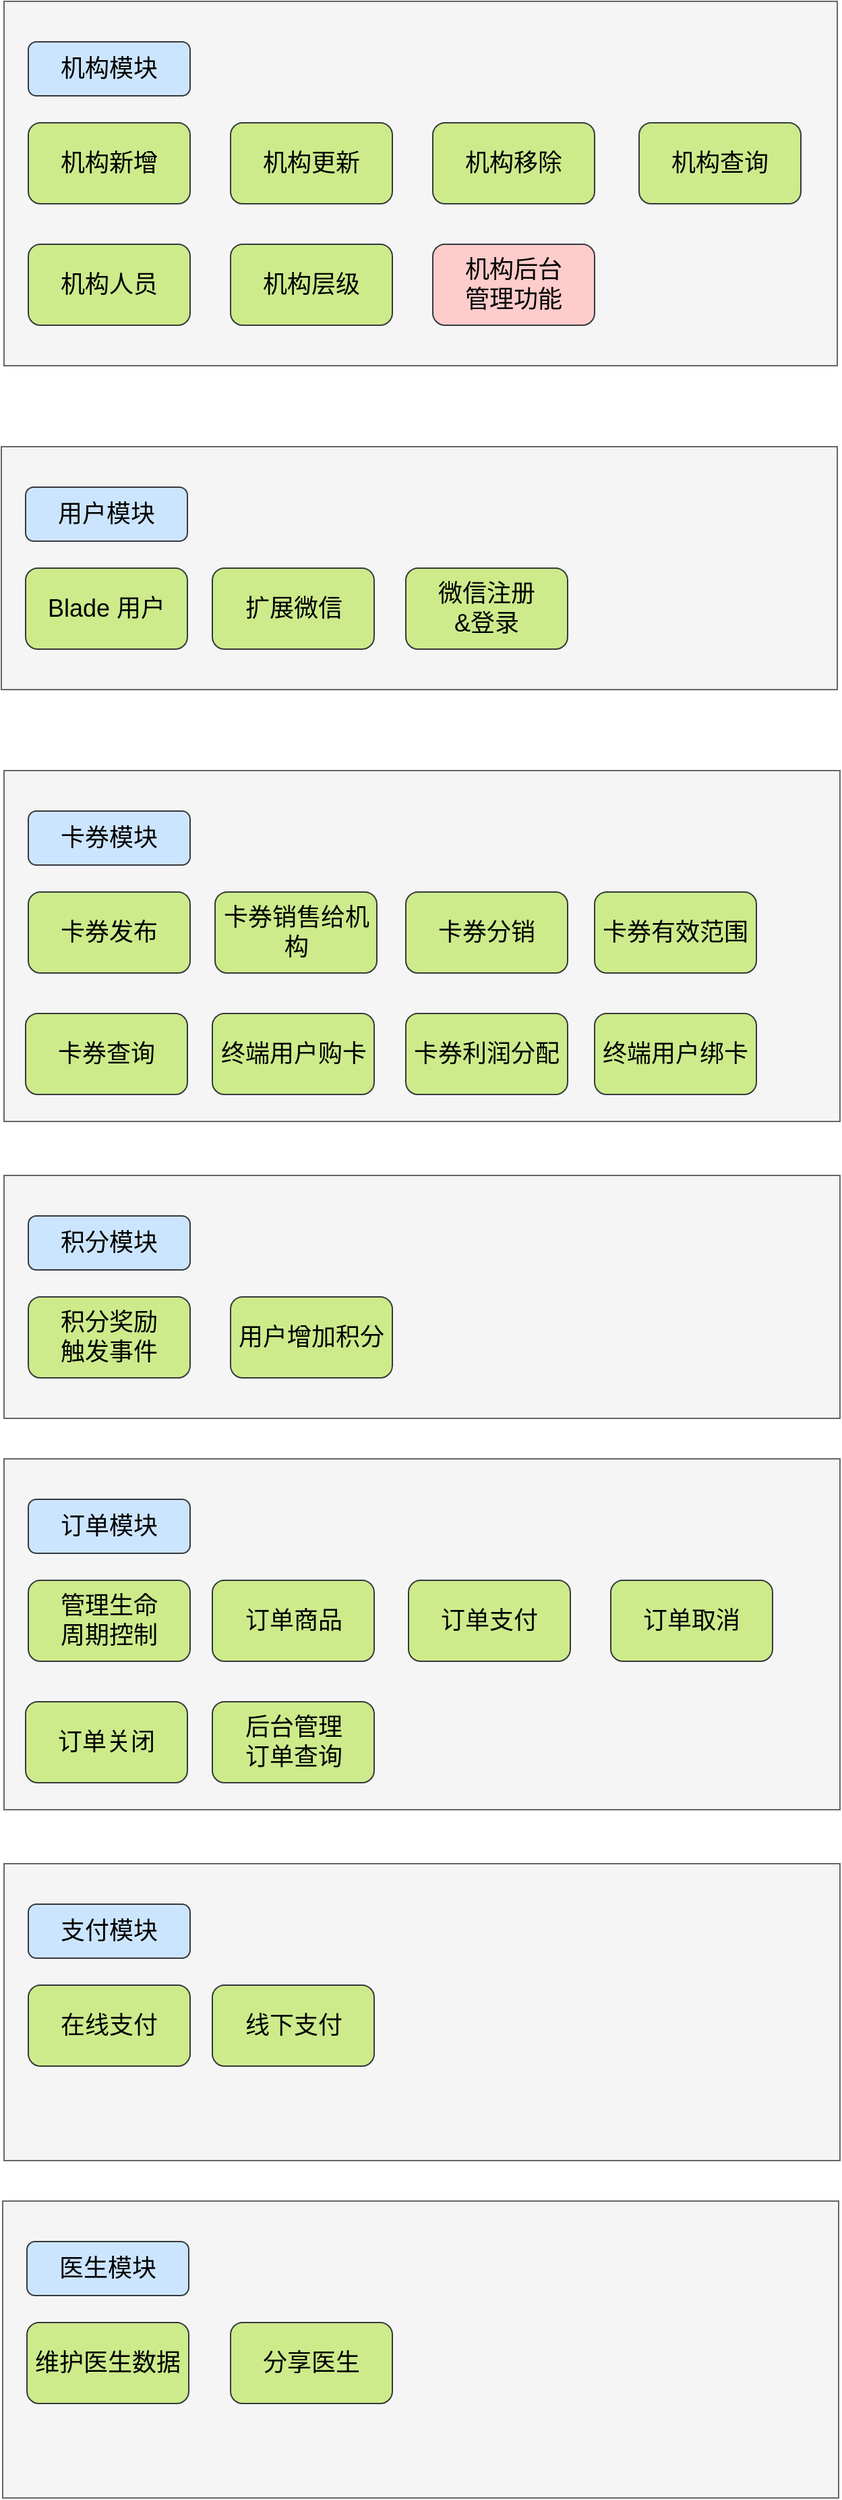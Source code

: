 <mxfile version="20.6.0" type="github">
  <diagram id="eNkfV0XAbYjv7dDU_iYc" name="第 1 页">
    <mxGraphModel dx="1835" dy="1053" grid="1" gridSize="10" guides="1" tooltips="1" connect="1" arrows="1" fold="1" page="1" pageScale="1" pageWidth="413" pageHeight="291" math="0" shadow="0">
      <root>
        <mxCell id="0" />
        <mxCell id="1" parent="0" />
        <mxCell id="SsoEdK-T8yu-xdgHH_tw-1" value="" style="rounded=0;whiteSpace=wrap;html=1;fillColor=#f5f5f5;fontColor=#333333;strokeColor=#666666;" vertex="1" parent="1">
          <mxGeometry x="-70" y="-190" width="618" height="270" as="geometry" />
        </mxCell>
        <mxCell id="SsoEdK-T8yu-xdgHH_tw-2" value="&lt;font style=&quot;font-size: 18px;&quot;&gt;机构新增&lt;/font&gt;" style="rounded=1;whiteSpace=wrap;html=1;fillColor=#cdeb8b;strokeColor=#36393d;" vertex="1" parent="1">
          <mxGeometry x="-52" y="-100" width="120" height="60" as="geometry" />
        </mxCell>
        <mxCell id="SsoEdK-T8yu-xdgHH_tw-3" value="&lt;font style=&quot;font-size: 18px;&quot;&gt;机构更新&lt;/font&gt;" style="rounded=1;whiteSpace=wrap;html=1;fillColor=#cdeb8b;strokeColor=#36393d;" vertex="1" parent="1">
          <mxGeometry x="98" y="-100" width="120" height="60" as="geometry" />
        </mxCell>
        <mxCell id="SsoEdK-T8yu-xdgHH_tw-4" value="&lt;font style=&quot;font-size: 18px;&quot;&gt;机构移除&lt;/font&gt;" style="rounded=1;whiteSpace=wrap;html=1;fillColor=#cdeb8b;strokeColor=#36393d;" vertex="1" parent="1">
          <mxGeometry x="248" y="-100" width="120" height="60" as="geometry" />
        </mxCell>
        <mxCell id="SsoEdK-T8yu-xdgHH_tw-5" value="&lt;font style=&quot;font-size: 18px;&quot;&gt;机构查询&lt;/font&gt;" style="rounded=1;whiteSpace=wrap;html=1;fillColor=#cdeb8b;strokeColor=#36393d;" vertex="1" parent="1">
          <mxGeometry x="401" y="-100" width="120" height="60" as="geometry" />
        </mxCell>
        <mxCell id="SsoEdK-T8yu-xdgHH_tw-6" value="&lt;font style=&quot;font-size: 18px;&quot;&gt;机构层级&lt;/font&gt;" style="rounded=1;whiteSpace=wrap;html=1;fillColor=#cdeb8b;strokeColor=#36393d;" vertex="1" parent="1">
          <mxGeometry x="98" y="-10" width="120" height="60" as="geometry" />
        </mxCell>
        <mxCell id="SsoEdK-T8yu-xdgHH_tw-7" value="&lt;font style=&quot;font-size: 18px;&quot;&gt;机构人员&lt;/font&gt;" style="rounded=1;whiteSpace=wrap;html=1;fillColor=#cdeb8b;strokeColor=#36393d;" vertex="1" parent="1">
          <mxGeometry x="-52" y="-10" width="120" height="60" as="geometry" />
        </mxCell>
        <mxCell id="SsoEdK-T8yu-xdgHH_tw-8" value="&lt;font style=&quot;font-size: 18px;&quot;&gt;机构模块&lt;/font&gt;" style="rounded=1;whiteSpace=wrap;html=1;fillColor=#cce5ff;strokeColor=#36393d;" vertex="1" parent="1">
          <mxGeometry x="-52" y="-160" width="120" height="40" as="geometry" />
        </mxCell>
        <mxCell id="SsoEdK-T8yu-xdgHH_tw-9" value="&lt;font style=&quot;font-size: 18px;&quot;&gt;机构后台&lt;br&gt;管理功能&lt;/font&gt;" style="rounded=1;whiteSpace=wrap;html=1;fillColor=#ffcccc;strokeColor=#36393d;" vertex="1" parent="1">
          <mxGeometry x="248" y="-10" width="120" height="60" as="geometry" />
        </mxCell>
        <mxCell id="SsoEdK-T8yu-xdgHH_tw-10" value="" style="rounded=0;whiteSpace=wrap;html=1;fillColor=#f5f5f5;fontColor=#333333;strokeColor=#666666;" vertex="1" parent="1">
          <mxGeometry x="-72" y="140" width="620" height="180" as="geometry" />
        </mxCell>
        <mxCell id="SsoEdK-T8yu-xdgHH_tw-11" value="&lt;span style=&quot;font-size: 18px;&quot;&gt;Blade 用户&lt;/span&gt;" style="rounded=1;whiteSpace=wrap;html=1;fillColor=#cdeb8b;strokeColor=#36393d;" vertex="1" parent="1">
          <mxGeometry x="-54" y="230" width="120" height="60" as="geometry" />
        </mxCell>
        <mxCell id="SsoEdK-T8yu-xdgHH_tw-12" value="&lt;font style=&quot;font-size: 18px;&quot;&gt;微信注册&lt;br&gt;&amp;amp;登录&lt;/font&gt;" style="rounded=1;whiteSpace=wrap;html=1;fillColor=#cdeb8b;strokeColor=#36393d;" vertex="1" parent="1">
          <mxGeometry x="228" y="230" width="120" height="60" as="geometry" />
        </mxCell>
        <mxCell id="SsoEdK-T8yu-xdgHH_tw-17" value="&lt;font style=&quot;font-size: 18px;&quot;&gt;用户模块&lt;/font&gt;" style="rounded=1;whiteSpace=wrap;html=1;fillColor=#cce5ff;strokeColor=#36393d;" vertex="1" parent="1">
          <mxGeometry x="-54" y="170" width="120" height="40" as="geometry" />
        </mxCell>
        <mxCell id="SsoEdK-T8yu-xdgHH_tw-21" value="&lt;span style=&quot;font-size: 18px;&quot;&gt;扩展微信&lt;/span&gt;" style="rounded=1;whiteSpace=wrap;html=1;fillColor=#cdeb8b;strokeColor=#36393d;" vertex="1" parent="1">
          <mxGeometry x="84.5" y="230" width="120" height="60" as="geometry" />
        </mxCell>
        <mxCell id="SsoEdK-T8yu-xdgHH_tw-23" value="" style="rounded=0;whiteSpace=wrap;html=1;fillColor=#f5f5f5;fontColor=#333333;strokeColor=#666666;" vertex="1" parent="1">
          <mxGeometry x="-70" y="380" width="620" height="260" as="geometry" />
        </mxCell>
        <mxCell id="SsoEdK-T8yu-xdgHH_tw-24" value="&lt;span style=&quot;font-size: 18px;&quot;&gt;卡券发布&lt;/span&gt;" style="rounded=1;whiteSpace=wrap;html=1;fillColor=#cdeb8b;strokeColor=#36393d;" vertex="1" parent="1">
          <mxGeometry x="-52" y="470" width="120" height="60" as="geometry" />
        </mxCell>
        <mxCell id="SsoEdK-T8yu-xdgHH_tw-25" value="&lt;span style=&quot;font-size: 18px;&quot;&gt;卡券销售给机构&lt;/span&gt;" style="rounded=1;whiteSpace=wrap;html=1;fillColor=#cdeb8b;strokeColor=#36393d;" vertex="1" parent="1">
          <mxGeometry x="86.5" y="470" width="120" height="60" as="geometry" />
        </mxCell>
        <mxCell id="SsoEdK-T8yu-xdgHH_tw-26" value="&lt;font style=&quot;font-size: 18px;&quot;&gt;卡券模块&lt;/font&gt;" style="rounded=1;whiteSpace=wrap;html=1;fillColor=#cce5ff;strokeColor=#36393d;" vertex="1" parent="1">
          <mxGeometry x="-52" y="410" width="120" height="40" as="geometry" />
        </mxCell>
        <mxCell id="SsoEdK-T8yu-xdgHH_tw-27" value="&lt;span style=&quot;font-size: 18px;&quot;&gt;卡券分销&lt;/span&gt;" style="rounded=1;whiteSpace=wrap;html=1;fillColor=#cdeb8b;strokeColor=#36393d;" vertex="1" parent="1">
          <mxGeometry x="228" y="470" width="120" height="60" as="geometry" />
        </mxCell>
        <mxCell id="SsoEdK-T8yu-xdgHH_tw-28" value="&lt;span style=&quot;font-size: 18px;&quot;&gt;卡券有效范围&lt;/span&gt;" style="rounded=1;whiteSpace=wrap;html=1;fillColor=#cdeb8b;strokeColor=#36393d;" vertex="1" parent="1">
          <mxGeometry x="368" y="470" width="120" height="60" as="geometry" />
        </mxCell>
        <mxCell id="SsoEdK-T8yu-xdgHH_tw-29" value="&lt;span style=&quot;font-size: 18px;&quot;&gt;卡券查询&lt;/span&gt;" style="rounded=1;whiteSpace=wrap;html=1;fillColor=#cdeb8b;strokeColor=#36393d;" vertex="1" parent="1">
          <mxGeometry x="-54" y="560" width="120" height="60" as="geometry" />
        </mxCell>
        <mxCell id="SsoEdK-T8yu-xdgHH_tw-30" value="&lt;span style=&quot;font-size: 18px;&quot;&gt;终端用户购卡&lt;/span&gt;" style="rounded=1;whiteSpace=wrap;html=1;fillColor=#cdeb8b;strokeColor=#36393d;" vertex="1" parent="1">
          <mxGeometry x="84.5" y="560" width="120" height="60" as="geometry" />
        </mxCell>
        <mxCell id="SsoEdK-T8yu-xdgHH_tw-31" value="&lt;span style=&quot;font-size: 18px;&quot;&gt;卡券利润分配&lt;/span&gt;" style="rounded=1;whiteSpace=wrap;html=1;fillColor=#cdeb8b;strokeColor=#36393d;" vertex="1" parent="1">
          <mxGeometry x="228" y="560" width="120" height="60" as="geometry" />
        </mxCell>
        <mxCell id="SsoEdK-T8yu-xdgHH_tw-32" value="&lt;span style=&quot;font-size: 18px;&quot;&gt;终端用户绑卡&lt;/span&gt;" style="rounded=1;whiteSpace=wrap;html=1;fillColor=#cdeb8b;strokeColor=#36393d;" vertex="1" parent="1">
          <mxGeometry x="368" y="560" width="120" height="60" as="geometry" />
        </mxCell>
        <mxCell id="SsoEdK-T8yu-xdgHH_tw-33" value="" style="rounded=0;whiteSpace=wrap;html=1;fillColor=#f5f5f5;fontColor=#333333;strokeColor=#666666;" vertex="1" parent="1">
          <mxGeometry x="-70" y="680" width="620" height="180" as="geometry" />
        </mxCell>
        <mxCell id="SsoEdK-T8yu-xdgHH_tw-34" value="&lt;span style=&quot;font-size: 18px;&quot;&gt;积分奖励&lt;br&gt;触发事件&lt;/span&gt;" style="rounded=1;whiteSpace=wrap;html=1;fillColor=#cdeb8b;strokeColor=#36393d;" vertex="1" parent="1">
          <mxGeometry x="-52" y="770" width="120" height="60" as="geometry" />
        </mxCell>
        <mxCell id="SsoEdK-T8yu-xdgHH_tw-36" value="&lt;font style=&quot;font-size: 18px;&quot;&gt;积分模块&lt;/font&gt;" style="rounded=1;whiteSpace=wrap;html=1;fillColor=#cce5ff;strokeColor=#36393d;" vertex="1" parent="1">
          <mxGeometry x="-52" y="710" width="120" height="40" as="geometry" />
        </mxCell>
        <mxCell id="SsoEdK-T8yu-xdgHH_tw-42" value="&lt;span style=&quot;font-size: 18px;&quot;&gt;用户增加积分&lt;/span&gt;" style="rounded=1;whiteSpace=wrap;html=1;fillColor=#cdeb8b;strokeColor=#36393d;" vertex="1" parent="1">
          <mxGeometry x="98" y="770" width="120" height="60" as="geometry" />
        </mxCell>
        <mxCell id="SsoEdK-T8yu-xdgHH_tw-43" value="" style="rounded=0;whiteSpace=wrap;html=1;fillColor=#f5f5f5;fontColor=#333333;strokeColor=#666666;" vertex="1" parent="1">
          <mxGeometry x="-70" y="890" width="620" height="260" as="geometry" />
        </mxCell>
        <mxCell id="SsoEdK-T8yu-xdgHH_tw-44" value="&lt;span style=&quot;font-size: 18px;&quot;&gt;管理生命&lt;br&gt;周期控制&lt;/span&gt;" style="rounded=1;whiteSpace=wrap;html=1;fillColor=#cdeb8b;strokeColor=#36393d;" vertex="1" parent="1">
          <mxGeometry x="-52" y="980" width="120" height="60" as="geometry" />
        </mxCell>
        <mxCell id="SsoEdK-T8yu-xdgHH_tw-45" value="&lt;font style=&quot;font-size: 18px;&quot;&gt;订单模块&lt;/font&gt;" style="rounded=1;whiteSpace=wrap;html=1;fillColor=#cce5ff;strokeColor=#36393d;" vertex="1" parent="1">
          <mxGeometry x="-52" y="920" width="120" height="40" as="geometry" />
        </mxCell>
        <mxCell id="SsoEdK-T8yu-xdgHH_tw-46" value="&lt;span style=&quot;font-size: 18px;&quot;&gt;后台管理&lt;br&gt;订单查询&lt;/span&gt;" style="rounded=1;whiteSpace=wrap;html=1;fillColor=#cdeb8b;strokeColor=#36393d;" vertex="1" parent="1">
          <mxGeometry x="84.5" y="1070" width="120" height="60" as="geometry" />
        </mxCell>
        <mxCell id="SsoEdK-T8yu-xdgHH_tw-47" value="&lt;span style=&quot;font-size: 18px;&quot;&gt;订单商品&lt;/span&gt;" style="rounded=1;whiteSpace=wrap;html=1;fillColor=#cdeb8b;strokeColor=#36393d;" vertex="1" parent="1">
          <mxGeometry x="84.5" y="980" width="120" height="60" as="geometry" />
        </mxCell>
        <mxCell id="SsoEdK-T8yu-xdgHH_tw-48" value="&lt;span style=&quot;font-size: 18px;&quot;&gt;订单支付&lt;/span&gt;" style="rounded=1;whiteSpace=wrap;html=1;fillColor=#cdeb8b;strokeColor=#36393d;" vertex="1" parent="1">
          <mxGeometry x="230" y="980" width="120" height="60" as="geometry" />
        </mxCell>
        <mxCell id="SsoEdK-T8yu-xdgHH_tw-49" value="&lt;span style=&quot;font-size: 18px;&quot;&gt;订单取消&lt;/span&gt;" style="rounded=1;whiteSpace=wrap;html=1;fillColor=#cdeb8b;strokeColor=#36393d;" vertex="1" parent="1">
          <mxGeometry x="380" y="980" width="120" height="60" as="geometry" />
        </mxCell>
        <mxCell id="SsoEdK-T8yu-xdgHH_tw-50" value="&lt;span style=&quot;font-size: 18px;&quot;&gt;订单关闭&lt;/span&gt;" style="rounded=1;whiteSpace=wrap;html=1;fillColor=#cdeb8b;strokeColor=#36393d;" vertex="1" parent="1">
          <mxGeometry x="-54" y="1070" width="120" height="60" as="geometry" />
        </mxCell>
        <mxCell id="SsoEdK-T8yu-xdgHH_tw-51" value="" style="rounded=0;whiteSpace=wrap;html=1;fillColor=#f5f5f5;fontColor=#333333;strokeColor=#666666;" vertex="1" parent="1">
          <mxGeometry x="-70" y="1190" width="620" height="220" as="geometry" />
        </mxCell>
        <mxCell id="SsoEdK-T8yu-xdgHH_tw-52" value="&lt;span style=&quot;font-size: 18px;&quot;&gt;在线支付&lt;/span&gt;" style="rounded=1;whiteSpace=wrap;html=1;fillColor=#cdeb8b;strokeColor=#36393d;" vertex="1" parent="1">
          <mxGeometry x="-52" y="1280" width="120" height="60" as="geometry" />
        </mxCell>
        <mxCell id="SsoEdK-T8yu-xdgHH_tw-53" value="&lt;font style=&quot;font-size: 18px;&quot;&gt;支付模块&lt;/font&gt;" style="rounded=1;whiteSpace=wrap;html=1;fillColor=#cce5ff;strokeColor=#36393d;" vertex="1" parent="1">
          <mxGeometry x="-52" y="1220" width="120" height="40" as="geometry" />
        </mxCell>
        <mxCell id="SsoEdK-T8yu-xdgHH_tw-55" value="&lt;span style=&quot;font-size: 18px;&quot;&gt;线下支付&lt;/span&gt;" style="rounded=1;whiteSpace=wrap;html=1;fillColor=#cdeb8b;strokeColor=#36393d;" vertex="1" parent="1">
          <mxGeometry x="84.5" y="1280" width="120" height="60" as="geometry" />
        </mxCell>
        <mxCell id="SsoEdK-T8yu-xdgHH_tw-59" value="" style="rounded=0;whiteSpace=wrap;html=1;fillColor=#f5f5f5;fontColor=#333333;strokeColor=#666666;" vertex="1" parent="1">
          <mxGeometry x="-71" y="1440" width="620" height="220" as="geometry" />
        </mxCell>
        <mxCell id="SsoEdK-T8yu-xdgHH_tw-60" value="&lt;span style=&quot;font-size: 18px;&quot;&gt;维护医生数据&lt;/span&gt;" style="rounded=1;whiteSpace=wrap;html=1;fillColor=#cdeb8b;strokeColor=#36393d;" vertex="1" parent="1">
          <mxGeometry x="-53" y="1530" width="120" height="60" as="geometry" />
        </mxCell>
        <mxCell id="SsoEdK-T8yu-xdgHH_tw-61" value="&lt;font style=&quot;font-size: 18px;&quot;&gt;医生模块&lt;/font&gt;" style="rounded=1;whiteSpace=wrap;html=1;fillColor=#cce5ff;strokeColor=#36393d;" vertex="1" parent="1">
          <mxGeometry x="-53" y="1470" width="120" height="40" as="geometry" />
        </mxCell>
        <mxCell id="SsoEdK-T8yu-xdgHH_tw-63" value="&lt;span style=&quot;font-size: 18px;&quot;&gt;分享医生&lt;/span&gt;" style="rounded=1;whiteSpace=wrap;html=1;fillColor=#cdeb8b;strokeColor=#36393d;" vertex="1" parent="1">
          <mxGeometry x="98" y="1530" width="120" height="60" as="geometry" />
        </mxCell>
      </root>
    </mxGraphModel>
  </diagram>
</mxfile>
